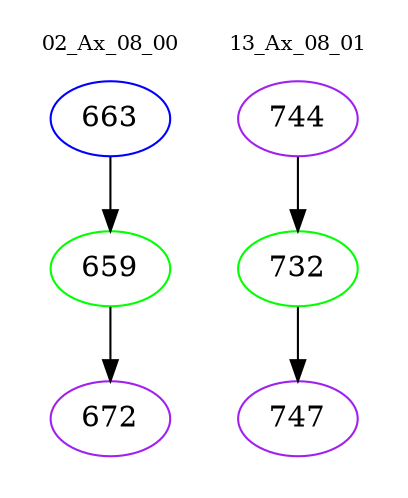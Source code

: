 digraph{
subgraph cluster_0 {
color = white
label = "02_Ax_08_00";
fontsize=10;
T0_663 [label="663", color="blue"]
T0_663 -> T0_659 [color="black"]
T0_659 [label="659", color="green"]
T0_659 -> T0_672 [color="black"]
T0_672 [label="672", color="purple"]
}
subgraph cluster_1 {
color = white
label = "13_Ax_08_01";
fontsize=10;
T1_744 [label="744", color="purple"]
T1_744 -> T1_732 [color="black"]
T1_732 [label="732", color="green"]
T1_732 -> T1_747 [color="black"]
T1_747 [label="747", color="purple"]
}
}
